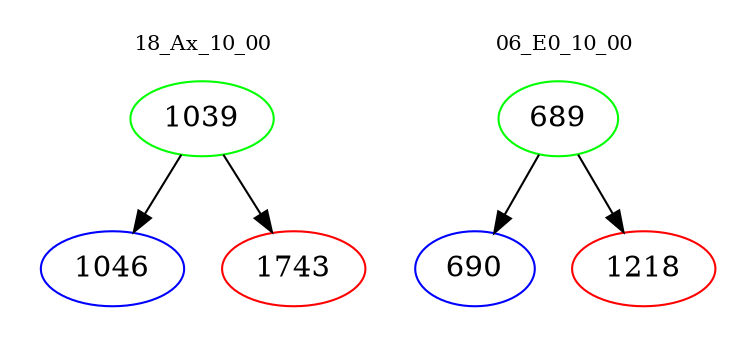 digraph{
subgraph cluster_0 {
color = white
label = "18_Ax_10_00";
fontsize=10;
T0_1039 [label="1039", color="green"]
T0_1039 -> T0_1046 [color="black"]
T0_1046 [label="1046", color="blue"]
T0_1039 -> T0_1743 [color="black"]
T0_1743 [label="1743", color="red"]
}
subgraph cluster_1 {
color = white
label = "06_E0_10_00";
fontsize=10;
T1_689 [label="689", color="green"]
T1_689 -> T1_690 [color="black"]
T1_690 [label="690", color="blue"]
T1_689 -> T1_1218 [color="black"]
T1_1218 [label="1218", color="red"]
}
}
